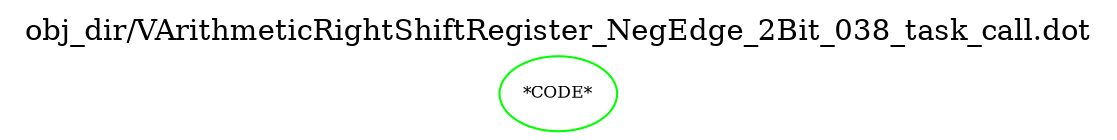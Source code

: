 digraph v3graph {
	graph	[label="obj_dir/VArithmeticRightShiftRegister_NegEdge_2Bit_038_task_call.dot",
		 labelloc=t, labeljust=l,
		 //size="7.5,10",
		 rankdir=TB];
	n0	[fontsize=8 label="*CODE*", color=green];
}
